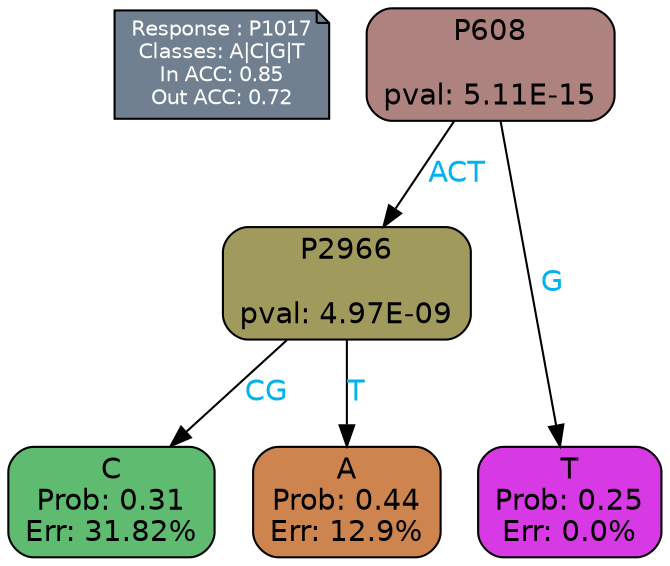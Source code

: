 digraph Tree {
node [shape=box, style="filled, rounded", color="black", fontname=helvetica] ;
graph [ranksep=equally, splines=polylines, bgcolor=transparent, dpi=600] ;
edge [fontname=helvetica] ;
LEGEND [label="Response : P1017
Classes: A|C|G|T
In ACC: 0.85
Out ACC: 0.72
",shape=note,align=left,style=filled,fillcolor="slategray",fontcolor="white",fontsize=10];1 [label="P608

pval: 5.11E-15", fillcolor="#ae827f"] ;
2 [label="P2966

pval: 4.97E-09", fillcolor="#a09b5c"] ;
3 [label="C
Prob: 0.31
Err: 31.82%", fillcolor="#5fbb6f"] ;
4 [label="A
Prob: 0.44
Err: 12.9%", fillcolor="#ce844f"] ;
5 [label="T
Prob: 0.25
Err: 0.0%", fillcolor="#d739e5"] ;
1 -> 2 [label="ACT",fontcolor=deepskyblue2] ;
1 -> 5 [label="G",fontcolor=deepskyblue2] ;
2 -> 3 [label="CG",fontcolor=deepskyblue2] ;
2 -> 4 [label="T",fontcolor=deepskyblue2] ;
{rank = same; 3;4;5;}{rank = same; LEGEND;1;}}